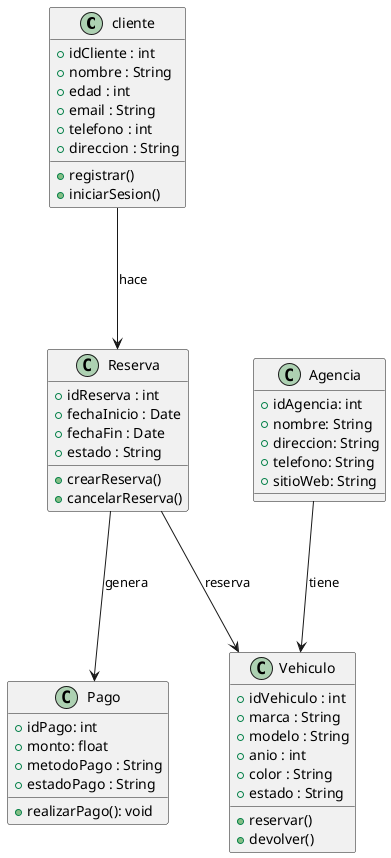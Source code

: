 @startuml

Class cliente {
    + idCliente : int
    + nombre : String
    + edad : int
    + email : String
    + telefono : int 
    + direccion : String
    + registrar() 
    + iniciarSesion()

}

class Vehiculo {
  + idVehiculo : int
  + marca : String
  + modelo : String
  + anio : int 
  + color : String 
  + estado : String
  + reservar()
  + devolver()
}

class Agencia {
  + idAgencia: int
  + nombre: String
  + direccion: String
  + telefono: String
  + sitioWeb: String
}

Class Reserva {
    + idReserva : int
    + fechaInicio : Date
    + fechaFin : Date
    + estado : String 
    + crearReserva()
    + cancelarReserva()
}

class Pago {
  + idPago: int
  + monto: float
  + metodoPago : String
  + estadoPago : String
  + realizarPago(): void
}

cliente ---> Reserva : hace 
Reserva ---> Vehiculo : reserva
Reserva --->  Pago : genera
Agencia ---> Vehiculo : tiene

@enduml
